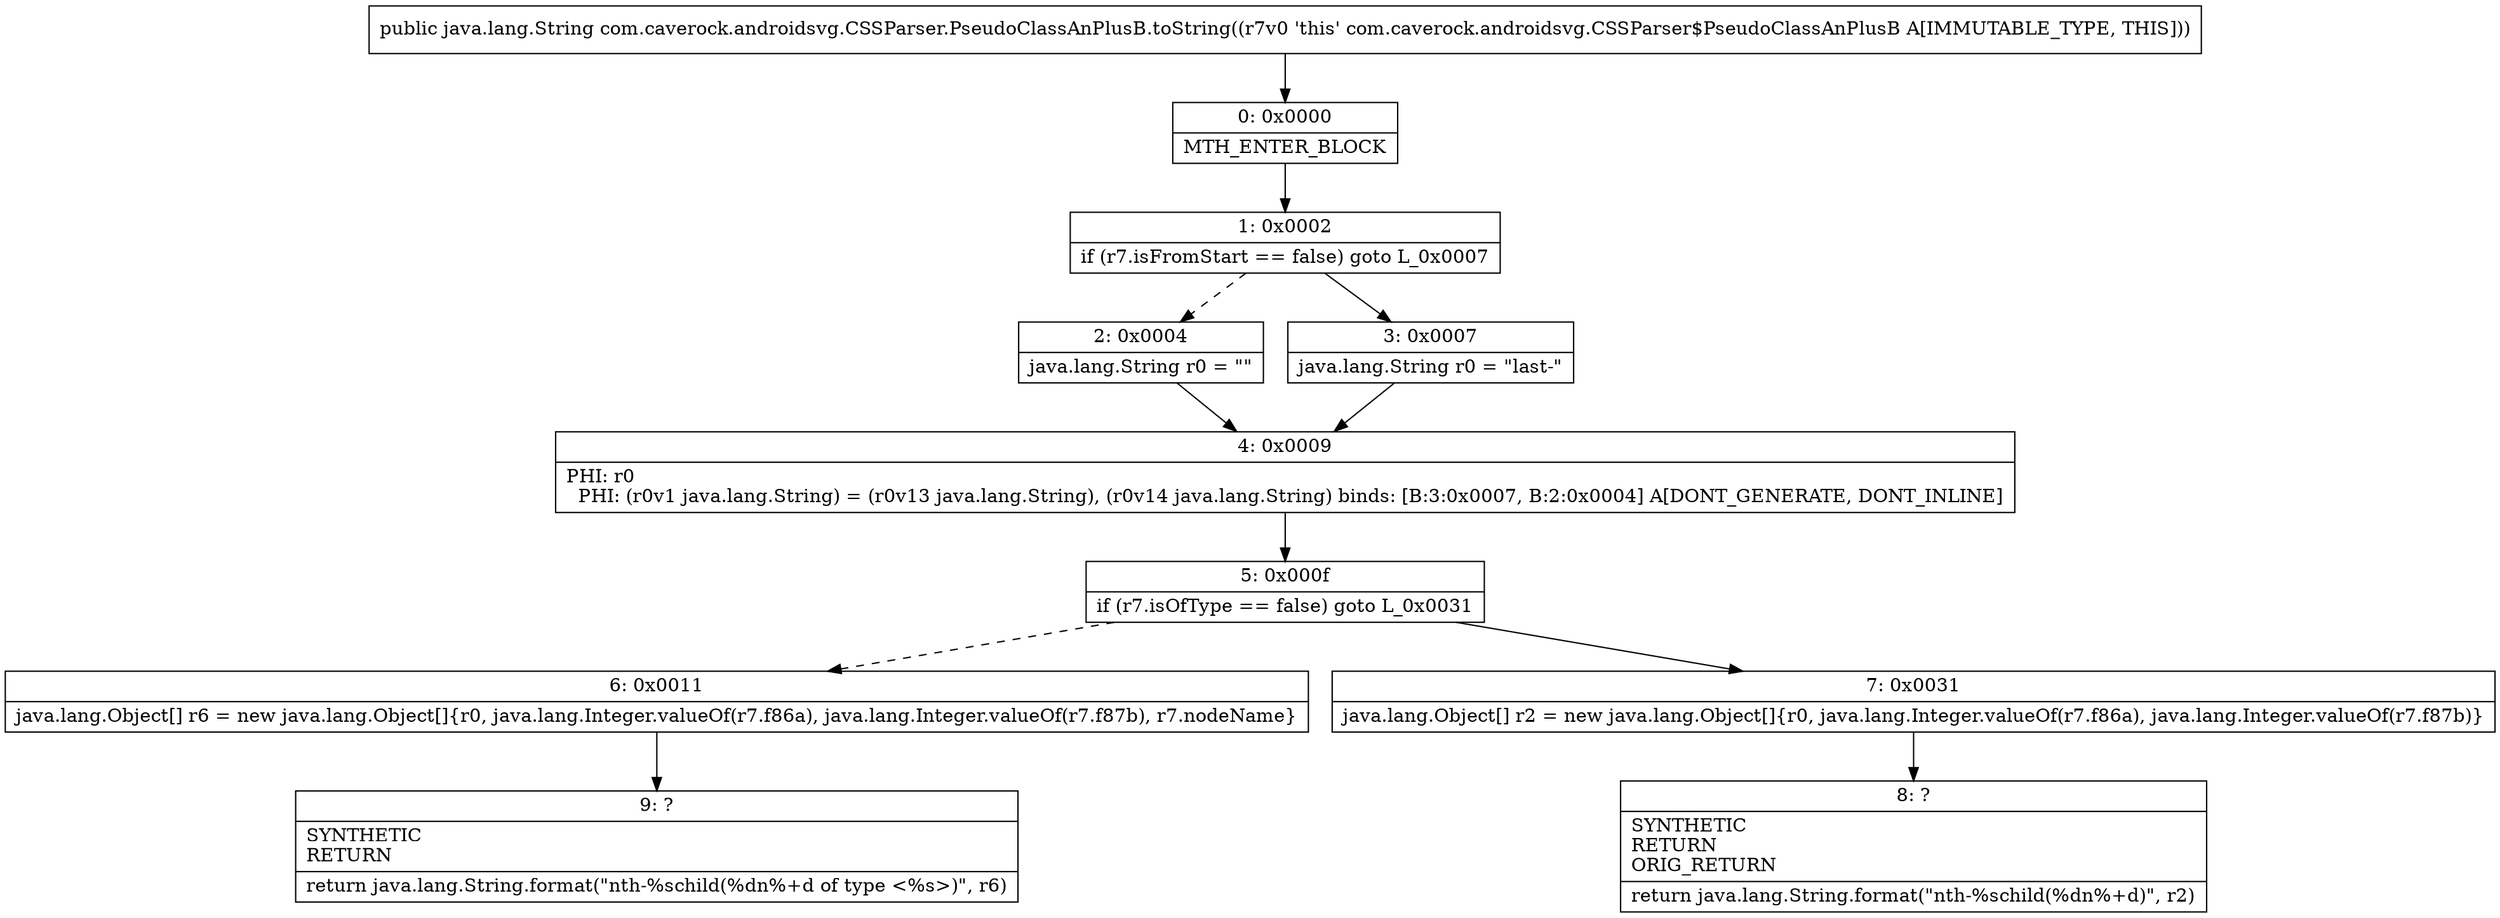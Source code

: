 digraph "CFG forcom.caverock.androidsvg.CSSParser.PseudoClassAnPlusB.toString()Ljava\/lang\/String;" {
Node_0 [shape=record,label="{0\:\ 0x0000|MTH_ENTER_BLOCK\l}"];
Node_1 [shape=record,label="{1\:\ 0x0002|if (r7.isFromStart == false) goto L_0x0007\l}"];
Node_2 [shape=record,label="{2\:\ 0x0004|java.lang.String r0 = \"\"\l}"];
Node_3 [shape=record,label="{3\:\ 0x0007|java.lang.String r0 = \"last\-\"\l}"];
Node_4 [shape=record,label="{4\:\ 0x0009|PHI: r0 \l  PHI: (r0v1 java.lang.String) = (r0v13 java.lang.String), (r0v14 java.lang.String) binds: [B:3:0x0007, B:2:0x0004] A[DONT_GENERATE, DONT_INLINE]\l}"];
Node_5 [shape=record,label="{5\:\ 0x000f|if (r7.isOfType == false) goto L_0x0031\l}"];
Node_6 [shape=record,label="{6\:\ 0x0011|java.lang.Object[] r6 = new java.lang.Object[]\{r0, java.lang.Integer.valueOf(r7.f86a), java.lang.Integer.valueOf(r7.f87b), r7.nodeName\}\l}"];
Node_7 [shape=record,label="{7\:\ 0x0031|java.lang.Object[] r2 = new java.lang.Object[]\{r0, java.lang.Integer.valueOf(r7.f86a), java.lang.Integer.valueOf(r7.f87b)\}\l}"];
Node_8 [shape=record,label="{8\:\ ?|SYNTHETIC\lRETURN\lORIG_RETURN\l|return java.lang.String.format(\"nth\-%schild(%dn%+d)\", r2)\l}"];
Node_9 [shape=record,label="{9\:\ ?|SYNTHETIC\lRETURN\l|return java.lang.String.format(\"nth\-%schild(%dn%+d of type \<%s\>)\", r6)\l}"];
MethodNode[shape=record,label="{public java.lang.String com.caverock.androidsvg.CSSParser.PseudoClassAnPlusB.toString((r7v0 'this' com.caverock.androidsvg.CSSParser$PseudoClassAnPlusB A[IMMUTABLE_TYPE, THIS])) }"];
MethodNode -> Node_0;
Node_0 -> Node_1;
Node_1 -> Node_2[style=dashed];
Node_1 -> Node_3;
Node_2 -> Node_4;
Node_3 -> Node_4;
Node_4 -> Node_5;
Node_5 -> Node_6[style=dashed];
Node_5 -> Node_7;
Node_6 -> Node_9;
Node_7 -> Node_8;
}

